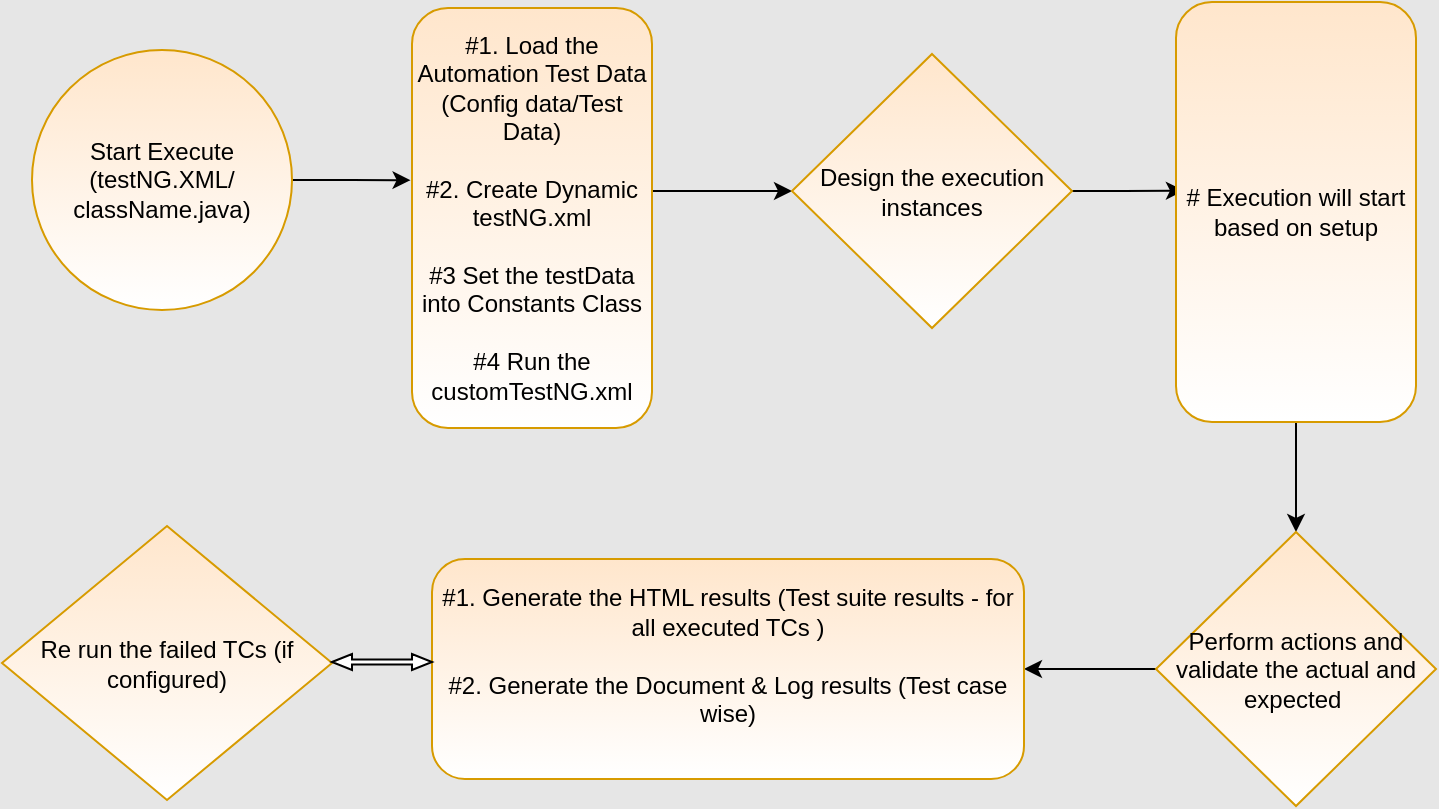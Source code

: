 <mxfile version="13.0.8" type="device"><diagram id="C5RBs43oDa-KdzZeNtuy" name="Page-1"><mxGraphModel dx="782" dy="388" grid="1" gridSize="10" guides="1" tooltips="1" connect="1" arrows="1" fold="1" page="1" pageScale="1" pageWidth="827" pageHeight="1169" background="#E6E6E6" math="0" shadow="0"><root><mxCell id="WIyWlLk6GJQsqaUBKTNV-0"/><mxCell id="WIyWlLk6GJQsqaUBKTNV-1" parent="WIyWlLk6GJQsqaUBKTNV-0"/><mxCell id="Oa9erw4oYr_poQrZY8OR-20" style="edgeStyle=orthogonalEdgeStyle;rounded=0;orthogonalLoop=1;jettySize=auto;html=1;exitX=1;exitY=0.5;exitDx=0;exitDy=0;entryX=-0.006;entryY=0.41;entryDx=0;entryDy=0;entryPerimeter=0;" edge="1" parent="WIyWlLk6GJQsqaUBKTNV-1" source="Oa9erw4oYr_poQrZY8OR-1" target="Oa9erw4oYr_poQrZY8OR-0"><mxGeometry relative="1" as="geometry"/></mxCell><mxCell id="Oa9erw4oYr_poQrZY8OR-1" value="&lt;span&gt;Start Execute&lt;/span&gt;&lt;br&gt;&lt;span&gt;(testNG.XML/&lt;/span&gt;&lt;br&gt;&lt;span&gt;className.java)&lt;/span&gt;" style="ellipse;whiteSpace=wrap;html=1;aspect=fixed;fillColor=#ffe6cc;strokeColor=#d79b00;gradientColor=#ffffff;" vertex="1" parent="WIyWlLk6GJQsqaUBKTNV-1"><mxGeometry x="50" y="91" width="130" height="130" as="geometry"/></mxCell><mxCell id="Oa9erw4oYr_poQrZY8OR-21" style="edgeStyle=orthogonalEdgeStyle;rounded=0;orthogonalLoop=1;jettySize=auto;html=1;entryX=0;entryY=0.5;entryDx=0;entryDy=0;" edge="1" parent="WIyWlLk6GJQsqaUBKTNV-1" source="Oa9erw4oYr_poQrZY8OR-0" target="Oa9erw4oYr_poQrZY8OR-13"><mxGeometry relative="1" as="geometry"><Array as="points"><mxPoint x="395" y="162"/></Array></mxGeometry></mxCell><mxCell id="Oa9erw4oYr_poQrZY8OR-0" value="#1. Load the Automation Test Data (Config data/Test Data)&lt;br&gt;&lt;br&gt;#2. Create Dynamic testNG.xml&lt;br&gt;&lt;br&gt;#3 Set the testData into Constants Class&lt;br&gt;&lt;br&gt;#4 Run the customTestNG.xml" style="rounded=1;whiteSpace=wrap;html=1;fontSize=12;glass=0;strokeWidth=1;shadow=0;fillColor=#ffe6cc;strokeColor=#d79b00;gradientColor=#ffffff;" vertex="1" parent="WIyWlLk6GJQsqaUBKTNV-1"><mxGeometry x="240" y="70" width="120" height="210" as="geometry"/></mxCell><mxCell id="Oa9erw4oYr_poQrZY8OR-22" style="edgeStyle=orthogonalEdgeStyle;rounded=0;orthogonalLoop=1;jettySize=auto;html=1;exitX=1;exitY=0.5;exitDx=0;exitDy=0;entryX=0.033;entryY=0.449;entryDx=0;entryDy=0;entryPerimeter=0;" edge="1" parent="WIyWlLk6GJQsqaUBKTNV-1" source="Oa9erw4oYr_poQrZY8OR-13" target="Oa9erw4oYr_poQrZY8OR-14"><mxGeometry relative="1" as="geometry"/></mxCell><mxCell id="Oa9erw4oYr_poQrZY8OR-13" value="Design the execution instances" style="rhombus;whiteSpace=wrap;html=1;fillColor=#ffe6cc;strokeColor=#d79b00;gradientColor=#ffffff;" vertex="1" parent="WIyWlLk6GJQsqaUBKTNV-1"><mxGeometry x="430" y="93" width="140" height="137" as="geometry"/></mxCell><mxCell id="Oa9erw4oYr_poQrZY8OR-25" style="edgeStyle=orthogonalEdgeStyle;rounded=0;orthogonalLoop=1;jettySize=auto;html=1;exitX=0.5;exitY=1;exitDx=0;exitDy=0;entryX=0.5;entryY=0;entryDx=0;entryDy=0;" edge="1" parent="WIyWlLk6GJQsqaUBKTNV-1" source="Oa9erw4oYr_poQrZY8OR-14" target="Oa9erw4oYr_poQrZY8OR-15"><mxGeometry relative="1" as="geometry"/></mxCell><mxCell id="Oa9erw4oYr_poQrZY8OR-14" value="# Execution will start based on setup" style="rounded=1;whiteSpace=wrap;html=1;fontSize=12;glass=0;strokeWidth=1;shadow=0;fillColor=#ffe6cc;strokeColor=#d79b00;gradientColor=#ffffff;" vertex="1" parent="WIyWlLk6GJQsqaUBKTNV-1"><mxGeometry x="622" y="67" width="120" height="210" as="geometry"/></mxCell><mxCell id="Oa9erw4oYr_poQrZY8OR-26" style="edgeStyle=orthogonalEdgeStyle;rounded=0;orthogonalLoop=1;jettySize=auto;html=1;entryX=1;entryY=0.5;entryDx=0;entryDy=0;" edge="1" parent="WIyWlLk6GJQsqaUBKTNV-1" source="Oa9erw4oYr_poQrZY8OR-15" target="Oa9erw4oYr_poQrZY8OR-17"><mxGeometry relative="1" as="geometry"/></mxCell><mxCell id="Oa9erw4oYr_poQrZY8OR-15" value="Perform actions and validate the actual and expected&amp;nbsp;" style="rhombus;whiteSpace=wrap;html=1;fillColor=#ffe6cc;strokeColor=#d79b00;gradientColor=#ffffff;" vertex="1" parent="WIyWlLk6GJQsqaUBKTNV-1"><mxGeometry x="612" y="332" width="140" height="137" as="geometry"/></mxCell><mxCell id="Oa9erw4oYr_poQrZY8OR-17" value="#1. Generate the HTML results (Test suite results - for all executed TCs )&lt;br&gt;&lt;br&gt;#2. Generate the Document &amp;amp; Log results (Test case wise)&lt;br&gt;&lt;br&gt;" style="rounded=1;whiteSpace=wrap;html=1;fontSize=12;glass=0;strokeWidth=1;shadow=0;fillColor=#ffe6cc;strokeColor=#d79b00;gradientColor=#ffffff;" vertex="1" parent="WIyWlLk6GJQsqaUBKTNV-1"><mxGeometry x="250" y="345.5" width="296" height="110" as="geometry"/></mxCell><mxCell id="Oa9erw4oYr_poQrZY8OR-18" value="Re run the failed TCs (if configured)" style="rhombus;whiteSpace=wrap;html=1;fillColor=#ffe6cc;strokeColor=#d79b00;gradientColor=#ffffff;" vertex="1" parent="WIyWlLk6GJQsqaUBKTNV-1"><mxGeometry x="35" y="329" width="165" height="137" as="geometry"/></mxCell><mxCell id="Oa9erw4oYr_poQrZY8OR-31" value="" style="shape=doubleArrow;whiteSpace=wrap;html=1;gradientColor=#ffffff;" vertex="1" parent="WIyWlLk6GJQsqaUBKTNV-1"><mxGeometry x="200" y="393" width="50" height="8" as="geometry"/></mxCell><mxCell id="Oa9erw4oYr_poQrZY8OR-32" value="Untitled Layer" parent="WIyWlLk6GJQsqaUBKTNV-0"/></root></mxGraphModel></diagram></mxfile>